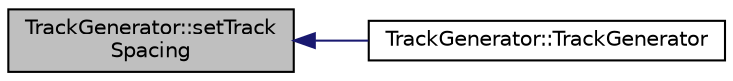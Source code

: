 digraph "TrackGenerator::setTrackSpacing"
{
  edge [fontname="Helvetica",fontsize="10",labelfontname="Helvetica",labelfontsize="10"];
  node [fontname="Helvetica",fontsize="10",shape=record];
  rankdir="LR";
  Node1 [label="TrackGenerator::setTrack\lSpacing",height=0.2,width=0.4,color="black", fillcolor="grey75", style="filled" fontcolor="black"];
  Node1 -> Node2 [dir="back",color="midnightblue",fontsize="10",style="solid",fontname="Helvetica"];
  Node2 [label="TrackGenerator::TrackGenerator",height=0.2,width=0.4,color="black", fillcolor="white", style="filled",URL="$classTrackGenerator.html#a19c16de624bb489a4757772f08c078c3",tooltip="Constructor for the TrackGenerator assigns default values."];
}
